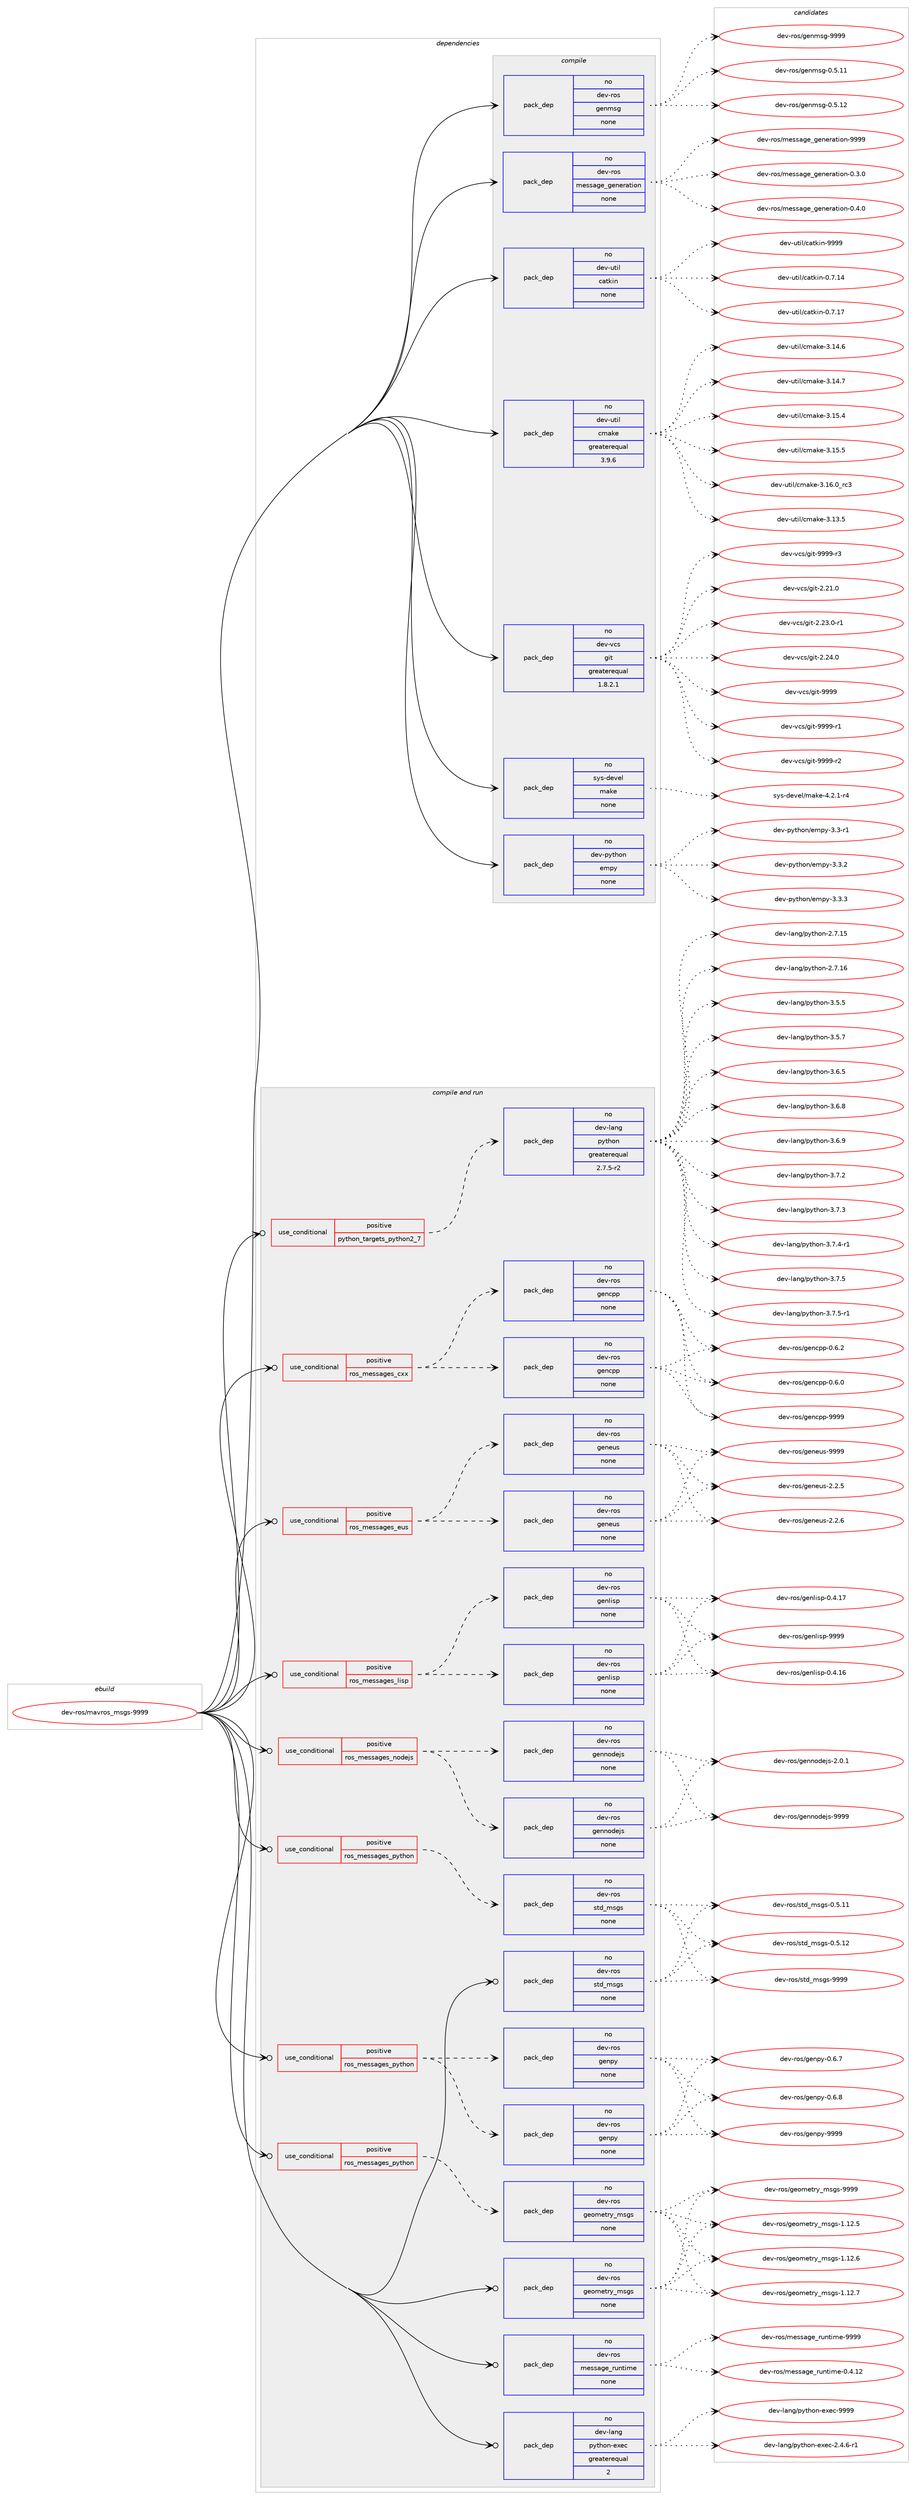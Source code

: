 digraph prolog {

# *************
# Graph options
# *************

newrank=true;
concentrate=true;
compound=true;
graph [rankdir=LR,fontname=Helvetica,fontsize=10,ranksep=1.5];#, ranksep=2.5, nodesep=0.2];
edge  [arrowhead=vee];
node  [fontname=Helvetica,fontsize=10];

# **********
# The ebuild
# **********

subgraph cluster_leftcol {
color=gray;
rank=same;
label=<<i>ebuild</i>>;
id [label="dev-ros/mavros_msgs-9999", color=red, width=4, href="../dev-ros/mavros_msgs-9999.svg"];
}

# ****************
# The dependencies
# ****************

subgraph cluster_midcol {
color=gray;
label=<<i>dependencies</i>>;
subgraph cluster_compile {
fillcolor="#eeeeee";
style=filled;
label=<<i>compile</i>>;
subgraph pack490227 {
dependency655902 [label=<<TABLE BORDER="0" CELLBORDER="1" CELLSPACING="0" CELLPADDING="4" WIDTH="220"><TR><TD ROWSPAN="6" CELLPADDING="30">pack_dep</TD></TR><TR><TD WIDTH="110">no</TD></TR><TR><TD>dev-python</TD></TR><TR><TD>empy</TD></TR><TR><TD>none</TD></TR><TR><TD></TD></TR></TABLE>>, shape=none, color=blue];
}
id:e -> dependency655902:w [weight=20,style="solid",arrowhead="vee"];
subgraph pack490228 {
dependency655903 [label=<<TABLE BORDER="0" CELLBORDER="1" CELLSPACING="0" CELLPADDING="4" WIDTH="220"><TR><TD ROWSPAN="6" CELLPADDING="30">pack_dep</TD></TR><TR><TD WIDTH="110">no</TD></TR><TR><TD>dev-ros</TD></TR><TR><TD>genmsg</TD></TR><TR><TD>none</TD></TR><TR><TD></TD></TR></TABLE>>, shape=none, color=blue];
}
id:e -> dependency655903:w [weight=20,style="solid",arrowhead="vee"];
subgraph pack490229 {
dependency655904 [label=<<TABLE BORDER="0" CELLBORDER="1" CELLSPACING="0" CELLPADDING="4" WIDTH="220"><TR><TD ROWSPAN="6" CELLPADDING="30">pack_dep</TD></TR><TR><TD WIDTH="110">no</TD></TR><TR><TD>dev-ros</TD></TR><TR><TD>message_generation</TD></TR><TR><TD>none</TD></TR><TR><TD></TD></TR></TABLE>>, shape=none, color=blue];
}
id:e -> dependency655904:w [weight=20,style="solid",arrowhead="vee"];
subgraph pack490230 {
dependency655905 [label=<<TABLE BORDER="0" CELLBORDER="1" CELLSPACING="0" CELLPADDING="4" WIDTH="220"><TR><TD ROWSPAN="6" CELLPADDING="30">pack_dep</TD></TR><TR><TD WIDTH="110">no</TD></TR><TR><TD>dev-util</TD></TR><TR><TD>catkin</TD></TR><TR><TD>none</TD></TR><TR><TD></TD></TR></TABLE>>, shape=none, color=blue];
}
id:e -> dependency655905:w [weight=20,style="solid",arrowhead="vee"];
subgraph pack490231 {
dependency655906 [label=<<TABLE BORDER="0" CELLBORDER="1" CELLSPACING="0" CELLPADDING="4" WIDTH="220"><TR><TD ROWSPAN="6" CELLPADDING="30">pack_dep</TD></TR><TR><TD WIDTH="110">no</TD></TR><TR><TD>dev-util</TD></TR><TR><TD>cmake</TD></TR><TR><TD>greaterequal</TD></TR><TR><TD>3.9.6</TD></TR></TABLE>>, shape=none, color=blue];
}
id:e -> dependency655906:w [weight=20,style="solid",arrowhead="vee"];
subgraph pack490232 {
dependency655907 [label=<<TABLE BORDER="0" CELLBORDER="1" CELLSPACING="0" CELLPADDING="4" WIDTH="220"><TR><TD ROWSPAN="6" CELLPADDING="30">pack_dep</TD></TR><TR><TD WIDTH="110">no</TD></TR><TR><TD>dev-vcs</TD></TR><TR><TD>git</TD></TR><TR><TD>greaterequal</TD></TR><TR><TD>1.8.2.1</TD></TR></TABLE>>, shape=none, color=blue];
}
id:e -> dependency655907:w [weight=20,style="solid",arrowhead="vee"];
subgraph pack490233 {
dependency655908 [label=<<TABLE BORDER="0" CELLBORDER="1" CELLSPACING="0" CELLPADDING="4" WIDTH="220"><TR><TD ROWSPAN="6" CELLPADDING="30">pack_dep</TD></TR><TR><TD WIDTH="110">no</TD></TR><TR><TD>sys-devel</TD></TR><TR><TD>make</TD></TR><TR><TD>none</TD></TR><TR><TD></TD></TR></TABLE>>, shape=none, color=blue];
}
id:e -> dependency655908:w [weight=20,style="solid",arrowhead="vee"];
}
subgraph cluster_compileandrun {
fillcolor="#eeeeee";
style=filled;
label=<<i>compile and run</i>>;
subgraph cond153769 {
dependency655909 [label=<<TABLE BORDER="0" CELLBORDER="1" CELLSPACING="0" CELLPADDING="4"><TR><TD ROWSPAN="3" CELLPADDING="10">use_conditional</TD></TR><TR><TD>positive</TD></TR><TR><TD>python_targets_python2_7</TD></TR></TABLE>>, shape=none, color=red];
subgraph pack490234 {
dependency655910 [label=<<TABLE BORDER="0" CELLBORDER="1" CELLSPACING="0" CELLPADDING="4" WIDTH="220"><TR><TD ROWSPAN="6" CELLPADDING="30">pack_dep</TD></TR><TR><TD WIDTH="110">no</TD></TR><TR><TD>dev-lang</TD></TR><TR><TD>python</TD></TR><TR><TD>greaterequal</TD></TR><TR><TD>2.7.5-r2</TD></TR></TABLE>>, shape=none, color=blue];
}
dependency655909:e -> dependency655910:w [weight=20,style="dashed",arrowhead="vee"];
}
id:e -> dependency655909:w [weight=20,style="solid",arrowhead="odotvee"];
subgraph cond153770 {
dependency655911 [label=<<TABLE BORDER="0" CELLBORDER="1" CELLSPACING="0" CELLPADDING="4"><TR><TD ROWSPAN="3" CELLPADDING="10">use_conditional</TD></TR><TR><TD>positive</TD></TR><TR><TD>ros_messages_cxx</TD></TR></TABLE>>, shape=none, color=red];
subgraph pack490235 {
dependency655912 [label=<<TABLE BORDER="0" CELLBORDER="1" CELLSPACING="0" CELLPADDING="4" WIDTH="220"><TR><TD ROWSPAN="6" CELLPADDING="30">pack_dep</TD></TR><TR><TD WIDTH="110">no</TD></TR><TR><TD>dev-ros</TD></TR><TR><TD>gencpp</TD></TR><TR><TD>none</TD></TR><TR><TD></TD></TR></TABLE>>, shape=none, color=blue];
}
dependency655911:e -> dependency655912:w [weight=20,style="dashed",arrowhead="vee"];
subgraph pack490236 {
dependency655913 [label=<<TABLE BORDER="0" CELLBORDER="1" CELLSPACING="0" CELLPADDING="4" WIDTH="220"><TR><TD ROWSPAN="6" CELLPADDING="30">pack_dep</TD></TR><TR><TD WIDTH="110">no</TD></TR><TR><TD>dev-ros</TD></TR><TR><TD>gencpp</TD></TR><TR><TD>none</TD></TR><TR><TD></TD></TR></TABLE>>, shape=none, color=blue];
}
dependency655911:e -> dependency655913:w [weight=20,style="dashed",arrowhead="vee"];
}
id:e -> dependency655911:w [weight=20,style="solid",arrowhead="odotvee"];
subgraph cond153771 {
dependency655914 [label=<<TABLE BORDER="0" CELLBORDER="1" CELLSPACING="0" CELLPADDING="4"><TR><TD ROWSPAN="3" CELLPADDING="10">use_conditional</TD></TR><TR><TD>positive</TD></TR><TR><TD>ros_messages_eus</TD></TR></TABLE>>, shape=none, color=red];
subgraph pack490237 {
dependency655915 [label=<<TABLE BORDER="0" CELLBORDER="1" CELLSPACING="0" CELLPADDING="4" WIDTH="220"><TR><TD ROWSPAN="6" CELLPADDING="30">pack_dep</TD></TR><TR><TD WIDTH="110">no</TD></TR><TR><TD>dev-ros</TD></TR><TR><TD>geneus</TD></TR><TR><TD>none</TD></TR><TR><TD></TD></TR></TABLE>>, shape=none, color=blue];
}
dependency655914:e -> dependency655915:w [weight=20,style="dashed",arrowhead="vee"];
subgraph pack490238 {
dependency655916 [label=<<TABLE BORDER="0" CELLBORDER="1" CELLSPACING="0" CELLPADDING="4" WIDTH="220"><TR><TD ROWSPAN="6" CELLPADDING="30">pack_dep</TD></TR><TR><TD WIDTH="110">no</TD></TR><TR><TD>dev-ros</TD></TR><TR><TD>geneus</TD></TR><TR><TD>none</TD></TR><TR><TD></TD></TR></TABLE>>, shape=none, color=blue];
}
dependency655914:e -> dependency655916:w [weight=20,style="dashed",arrowhead="vee"];
}
id:e -> dependency655914:w [weight=20,style="solid",arrowhead="odotvee"];
subgraph cond153772 {
dependency655917 [label=<<TABLE BORDER="0" CELLBORDER="1" CELLSPACING="0" CELLPADDING="4"><TR><TD ROWSPAN="3" CELLPADDING="10">use_conditional</TD></TR><TR><TD>positive</TD></TR><TR><TD>ros_messages_lisp</TD></TR></TABLE>>, shape=none, color=red];
subgraph pack490239 {
dependency655918 [label=<<TABLE BORDER="0" CELLBORDER="1" CELLSPACING="0" CELLPADDING="4" WIDTH="220"><TR><TD ROWSPAN="6" CELLPADDING="30">pack_dep</TD></TR><TR><TD WIDTH="110">no</TD></TR><TR><TD>dev-ros</TD></TR><TR><TD>genlisp</TD></TR><TR><TD>none</TD></TR><TR><TD></TD></TR></TABLE>>, shape=none, color=blue];
}
dependency655917:e -> dependency655918:w [weight=20,style="dashed",arrowhead="vee"];
subgraph pack490240 {
dependency655919 [label=<<TABLE BORDER="0" CELLBORDER="1" CELLSPACING="0" CELLPADDING="4" WIDTH="220"><TR><TD ROWSPAN="6" CELLPADDING="30">pack_dep</TD></TR><TR><TD WIDTH="110">no</TD></TR><TR><TD>dev-ros</TD></TR><TR><TD>genlisp</TD></TR><TR><TD>none</TD></TR><TR><TD></TD></TR></TABLE>>, shape=none, color=blue];
}
dependency655917:e -> dependency655919:w [weight=20,style="dashed",arrowhead="vee"];
}
id:e -> dependency655917:w [weight=20,style="solid",arrowhead="odotvee"];
subgraph cond153773 {
dependency655920 [label=<<TABLE BORDER="0" CELLBORDER="1" CELLSPACING="0" CELLPADDING="4"><TR><TD ROWSPAN="3" CELLPADDING="10">use_conditional</TD></TR><TR><TD>positive</TD></TR><TR><TD>ros_messages_nodejs</TD></TR></TABLE>>, shape=none, color=red];
subgraph pack490241 {
dependency655921 [label=<<TABLE BORDER="0" CELLBORDER="1" CELLSPACING="0" CELLPADDING="4" WIDTH="220"><TR><TD ROWSPAN="6" CELLPADDING="30">pack_dep</TD></TR><TR><TD WIDTH="110">no</TD></TR><TR><TD>dev-ros</TD></TR><TR><TD>gennodejs</TD></TR><TR><TD>none</TD></TR><TR><TD></TD></TR></TABLE>>, shape=none, color=blue];
}
dependency655920:e -> dependency655921:w [weight=20,style="dashed",arrowhead="vee"];
subgraph pack490242 {
dependency655922 [label=<<TABLE BORDER="0" CELLBORDER="1" CELLSPACING="0" CELLPADDING="4" WIDTH="220"><TR><TD ROWSPAN="6" CELLPADDING="30">pack_dep</TD></TR><TR><TD WIDTH="110">no</TD></TR><TR><TD>dev-ros</TD></TR><TR><TD>gennodejs</TD></TR><TR><TD>none</TD></TR><TR><TD></TD></TR></TABLE>>, shape=none, color=blue];
}
dependency655920:e -> dependency655922:w [weight=20,style="dashed",arrowhead="vee"];
}
id:e -> dependency655920:w [weight=20,style="solid",arrowhead="odotvee"];
subgraph cond153774 {
dependency655923 [label=<<TABLE BORDER="0" CELLBORDER="1" CELLSPACING="0" CELLPADDING="4"><TR><TD ROWSPAN="3" CELLPADDING="10">use_conditional</TD></TR><TR><TD>positive</TD></TR><TR><TD>ros_messages_python</TD></TR></TABLE>>, shape=none, color=red];
subgraph pack490243 {
dependency655924 [label=<<TABLE BORDER="0" CELLBORDER="1" CELLSPACING="0" CELLPADDING="4" WIDTH="220"><TR><TD ROWSPAN="6" CELLPADDING="30">pack_dep</TD></TR><TR><TD WIDTH="110">no</TD></TR><TR><TD>dev-ros</TD></TR><TR><TD>genpy</TD></TR><TR><TD>none</TD></TR><TR><TD></TD></TR></TABLE>>, shape=none, color=blue];
}
dependency655923:e -> dependency655924:w [weight=20,style="dashed",arrowhead="vee"];
subgraph pack490244 {
dependency655925 [label=<<TABLE BORDER="0" CELLBORDER="1" CELLSPACING="0" CELLPADDING="4" WIDTH="220"><TR><TD ROWSPAN="6" CELLPADDING="30">pack_dep</TD></TR><TR><TD WIDTH="110">no</TD></TR><TR><TD>dev-ros</TD></TR><TR><TD>genpy</TD></TR><TR><TD>none</TD></TR><TR><TD></TD></TR></TABLE>>, shape=none, color=blue];
}
dependency655923:e -> dependency655925:w [weight=20,style="dashed",arrowhead="vee"];
}
id:e -> dependency655923:w [weight=20,style="solid",arrowhead="odotvee"];
subgraph cond153775 {
dependency655926 [label=<<TABLE BORDER="0" CELLBORDER="1" CELLSPACING="0" CELLPADDING="4"><TR><TD ROWSPAN="3" CELLPADDING="10">use_conditional</TD></TR><TR><TD>positive</TD></TR><TR><TD>ros_messages_python</TD></TR></TABLE>>, shape=none, color=red];
subgraph pack490245 {
dependency655927 [label=<<TABLE BORDER="0" CELLBORDER="1" CELLSPACING="0" CELLPADDING="4" WIDTH="220"><TR><TD ROWSPAN="6" CELLPADDING="30">pack_dep</TD></TR><TR><TD WIDTH="110">no</TD></TR><TR><TD>dev-ros</TD></TR><TR><TD>geometry_msgs</TD></TR><TR><TD>none</TD></TR><TR><TD></TD></TR></TABLE>>, shape=none, color=blue];
}
dependency655926:e -> dependency655927:w [weight=20,style="dashed",arrowhead="vee"];
}
id:e -> dependency655926:w [weight=20,style="solid",arrowhead="odotvee"];
subgraph cond153776 {
dependency655928 [label=<<TABLE BORDER="0" CELLBORDER="1" CELLSPACING="0" CELLPADDING="4"><TR><TD ROWSPAN="3" CELLPADDING="10">use_conditional</TD></TR><TR><TD>positive</TD></TR><TR><TD>ros_messages_python</TD></TR></TABLE>>, shape=none, color=red];
subgraph pack490246 {
dependency655929 [label=<<TABLE BORDER="0" CELLBORDER="1" CELLSPACING="0" CELLPADDING="4" WIDTH="220"><TR><TD ROWSPAN="6" CELLPADDING="30">pack_dep</TD></TR><TR><TD WIDTH="110">no</TD></TR><TR><TD>dev-ros</TD></TR><TR><TD>std_msgs</TD></TR><TR><TD>none</TD></TR><TR><TD></TD></TR></TABLE>>, shape=none, color=blue];
}
dependency655928:e -> dependency655929:w [weight=20,style="dashed",arrowhead="vee"];
}
id:e -> dependency655928:w [weight=20,style="solid",arrowhead="odotvee"];
subgraph pack490247 {
dependency655930 [label=<<TABLE BORDER="0" CELLBORDER="1" CELLSPACING="0" CELLPADDING="4" WIDTH="220"><TR><TD ROWSPAN="6" CELLPADDING="30">pack_dep</TD></TR><TR><TD WIDTH="110">no</TD></TR><TR><TD>dev-lang</TD></TR><TR><TD>python-exec</TD></TR><TR><TD>greaterequal</TD></TR><TR><TD>2</TD></TR></TABLE>>, shape=none, color=blue];
}
id:e -> dependency655930:w [weight=20,style="solid",arrowhead="odotvee"];
subgraph pack490248 {
dependency655931 [label=<<TABLE BORDER="0" CELLBORDER="1" CELLSPACING="0" CELLPADDING="4" WIDTH="220"><TR><TD ROWSPAN="6" CELLPADDING="30">pack_dep</TD></TR><TR><TD WIDTH="110">no</TD></TR><TR><TD>dev-ros</TD></TR><TR><TD>geometry_msgs</TD></TR><TR><TD>none</TD></TR><TR><TD></TD></TR></TABLE>>, shape=none, color=blue];
}
id:e -> dependency655931:w [weight=20,style="solid",arrowhead="odotvee"];
subgraph pack490249 {
dependency655932 [label=<<TABLE BORDER="0" CELLBORDER="1" CELLSPACING="0" CELLPADDING="4" WIDTH="220"><TR><TD ROWSPAN="6" CELLPADDING="30">pack_dep</TD></TR><TR><TD WIDTH="110">no</TD></TR><TR><TD>dev-ros</TD></TR><TR><TD>message_runtime</TD></TR><TR><TD>none</TD></TR><TR><TD></TD></TR></TABLE>>, shape=none, color=blue];
}
id:e -> dependency655932:w [weight=20,style="solid",arrowhead="odotvee"];
subgraph pack490250 {
dependency655933 [label=<<TABLE BORDER="0" CELLBORDER="1" CELLSPACING="0" CELLPADDING="4" WIDTH="220"><TR><TD ROWSPAN="6" CELLPADDING="30">pack_dep</TD></TR><TR><TD WIDTH="110">no</TD></TR><TR><TD>dev-ros</TD></TR><TR><TD>std_msgs</TD></TR><TR><TD>none</TD></TR><TR><TD></TD></TR></TABLE>>, shape=none, color=blue];
}
id:e -> dependency655933:w [weight=20,style="solid",arrowhead="odotvee"];
}
subgraph cluster_run {
fillcolor="#eeeeee";
style=filled;
label=<<i>run</i>>;
}
}

# **************
# The candidates
# **************

subgraph cluster_choices {
rank=same;
color=gray;
label=<<i>candidates</i>>;

subgraph choice490227 {
color=black;
nodesep=1;
choice1001011184511212111610411111047101109112121455146514511449 [label="dev-python/empy-3.3-r1", color=red, width=4,href="../dev-python/empy-3.3-r1.svg"];
choice1001011184511212111610411111047101109112121455146514650 [label="dev-python/empy-3.3.2", color=red, width=4,href="../dev-python/empy-3.3.2.svg"];
choice1001011184511212111610411111047101109112121455146514651 [label="dev-python/empy-3.3.3", color=red, width=4,href="../dev-python/empy-3.3.3.svg"];
dependency655902:e -> choice1001011184511212111610411111047101109112121455146514511449:w [style=dotted,weight="100"];
dependency655902:e -> choice1001011184511212111610411111047101109112121455146514650:w [style=dotted,weight="100"];
dependency655902:e -> choice1001011184511212111610411111047101109112121455146514651:w [style=dotted,weight="100"];
}
subgraph choice490228 {
color=black;
nodesep=1;
choice100101118451141111154710310111010911510345484653464949 [label="dev-ros/genmsg-0.5.11", color=red, width=4,href="../dev-ros/genmsg-0.5.11.svg"];
choice100101118451141111154710310111010911510345484653464950 [label="dev-ros/genmsg-0.5.12", color=red, width=4,href="../dev-ros/genmsg-0.5.12.svg"];
choice10010111845114111115471031011101091151034557575757 [label="dev-ros/genmsg-9999", color=red, width=4,href="../dev-ros/genmsg-9999.svg"];
dependency655903:e -> choice100101118451141111154710310111010911510345484653464949:w [style=dotted,weight="100"];
dependency655903:e -> choice100101118451141111154710310111010911510345484653464950:w [style=dotted,weight="100"];
dependency655903:e -> choice10010111845114111115471031011101091151034557575757:w [style=dotted,weight="100"];
}
subgraph choice490229 {
color=black;
nodesep=1;
choice1001011184511411111547109101115115971031019510310111010111497116105111110454846514648 [label="dev-ros/message_generation-0.3.0", color=red, width=4,href="../dev-ros/message_generation-0.3.0.svg"];
choice1001011184511411111547109101115115971031019510310111010111497116105111110454846524648 [label="dev-ros/message_generation-0.4.0", color=red, width=4,href="../dev-ros/message_generation-0.4.0.svg"];
choice10010111845114111115471091011151159710310195103101110101114971161051111104557575757 [label="dev-ros/message_generation-9999", color=red, width=4,href="../dev-ros/message_generation-9999.svg"];
dependency655904:e -> choice1001011184511411111547109101115115971031019510310111010111497116105111110454846514648:w [style=dotted,weight="100"];
dependency655904:e -> choice1001011184511411111547109101115115971031019510310111010111497116105111110454846524648:w [style=dotted,weight="100"];
dependency655904:e -> choice10010111845114111115471091011151159710310195103101110101114971161051111104557575757:w [style=dotted,weight="100"];
}
subgraph choice490230 {
color=black;
nodesep=1;
choice1001011184511711610510847999711610710511045484655464952 [label="dev-util/catkin-0.7.14", color=red, width=4,href="../dev-util/catkin-0.7.14.svg"];
choice1001011184511711610510847999711610710511045484655464955 [label="dev-util/catkin-0.7.17", color=red, width=4,href="../dev-util/catkin-0.7.17.svg"];
choice100101118451171161051084799971161071051104557575757 [label="dev-util/catkin-9999", color=red, width=4,href="../dev-util/catkin-9999.svg"];
dependency655905:e -> choice1001011184511711610510847999711610710511045484655464952:w [style=dotted,weight="100"];
dependency655905:e -> choice1001011184511711610510847999711610710511045484655464955:w [style=dotted,weight="100"];
dependency655905:e -> choice100101118451171161051084799971161071051104557575757:w [style=dotted,weight="100"];
}
subgraph choice490231 {
color=black;
nodesep=1;
choice1001011184511711610510847991099710710145514649514653 [label="dev-util/cmake-3.13.5", color=red, width=4,href="../dev-util/cmake-3.13.5.svg"];
choice1001011184511711610510847991099710710145514649524654 [label="dev-util/cmake-3.14.6", color=red, width=4,href="../dev-util/cmake-3.14.6.svg"];
choice1001011184511711610510847991099710710145514649524655 [label="dev-util/cmake-3.14.7", color=red, width=4,href="../dev-util/cmake-3.14.7.svg"];
choice1001011184511711610510847991099710710145514649534652 [label="dev-util/cmake-3.15.4", color=red, width=4,href="../dev-util/cmake-3.15.4.svg"];
choice1001011184511711610510847991099710710145514649534653 [label="dev-util/cmake-3.15.5", color=red, width=4,href="../dev-util/cmake-3.15.5.svg"];
choice1001011184511711610510847991099710710145514649544648951149951 [label="dev-util/cmake-3.16.0_rc3", color=red, width=4,href="../dev-util/cmake-3.16.0_rc3.svg"];
dependency655906:e -> choice1001011184511711610510847991099710710145514649514653:w [style=dotted,weight="100"];
dependency655906:e -> choice1001011184511711610510847991099710710145514649524654:w [style=dotted,weight="100"];
dependency655906:e -> choice1001011184511711610510847991099710710145514649524655:w [style=dotted,weight="100"];
dependency655906:e -> choice1001011184511711610510847991099710710145514649534652:w [style=dotted,weight="100"];
dependency655906:e -> choice1001011184511711610510847991099710710145514649534653:w [style=dotted,weight="100"];
dependency655906:e -> choice1001011184511711610510847991099710710145514649544648951149951:w [style=dotted,weight="100"];
}
subgraph choice490232 {
color=black;
nodesep=1;
choice10010111845118991154710310511645504650494648 [label="dev-vcs/git-2.21.0", color=red, width=4,href="../dev-vcs/git-2.21.0.svg"];
choice100101118451189911547103105116455046505146484511449 [label="dev-vcs/git-2.23.0-r1", color=red, width=4,href="../dev-vcs/git-2.23.0-r1.svg"];
choice10010111845118991154710310511645504650524648 [label="dev-vcs/git-2.24.0", color=red, width=4,href="../dev-vcs/git-2.24.0.svg"];
choice1001011184511899115471031051164557575757 [label="dev-vcs/git-9999", color=red, width=4,href="../dev-vcs/git-9999.svg"];
choice10010111845118991154710310511645575757574511449 [label="dev-vcs/git-9999-r1", color=red, width=4,href="../dev-vcs/git-9999-r1.svg"];
choice10010111845118991154710310511645575757574511450 [label="dev-vcs/git-9999-r2", color=red, width=4,href="../dev-vcs/git-9999-r2.svg"];
choice10010111845118991154710310511645575757574511451 [label="dev-vcs/git-9999-r3", color=red, width=4,href="../dev-vcs/git-9999-r3.svg"];
dependency655907:e -> choice10010111845118991154710310511645504650494648:w [style=dotted,weight="100"];
dependency655907:e -> choice100101118451189911547103105116455046505146484511449:w [style=dotted,weight="100"];
dependency655907:e -> choice10010111845118991154710310511645504650524648:w [style=dotted,weight="100"];
dependency655907:e -> choice1001011184511899115471031051164557575757:w [style=dotted,weight="100"];
dependency655907:e -> choice10010111845118991154710310511645575757574511449:w [style=dotted,weight="100"];
dependency655907:e -> choice10010111845118991154710310511645575757574511450:w [style=dotted,weight="100"];
dependency655907:e -> choice10010111845118991154710310511645575757574511451:w [style=dotted,weight="100"];
}
subgraph choice490233 {
color=black;
nodesep=1;
choice1151211154510010111810110847109971071014552465046494511452 [label="sys-devel/make-4.2.1-r4", color=red, width=4,href="../sys-devel/make-4.2.1-r4.svg"];
dependency655908:e -> choice1151211154510010111810110847109971071014552465046494511452:w [style=dotted,weight="100"];
}
subgraph choice490234 {
color=black;
nodesep=1;
choice10010111845108971101034711212111610411111045504655464953 [label="dev-lang/python-2.7.15", color=red, width=4,href="../dev-lang/python-2.7.15.svg"];
choice10010111845108971101034711212111610411111045504655464954 [label="dev-lang/python-2.7.16", color=red, width=4,href="../dev-lang/python-2.7.16.svg"];
choice100101118451089711010347112121116104111110455146534653 [label="dev-lang/python-3.5.5", color=red, width=4,href="../dev-lang/python-3.5.5.svg"];
choice100101118451089711010347112121116104111110455146534655 [label="dev-lang/python-3.5.7", color=red, width=4,href="../dev-lang/python-3.5.7.svg"];
choice100101118451089711010347112121116104111110455146544653 [label="dev-lang/python-3.6.5", color=red, width=4,href="../dev-lang/python-3.6.5.svg"];
choice100101118451089711010347112121116104111110455146544656 [label="dev-lang/python-3.6.8", color=red, width=4,href="../dev-lang/python-3.6.8.svg"];
choice100101118451089711010347112121116104111110455146544657 [label="dev-lang/python-3.6.9", color=red, width=4,href="../dev-lang/python-3.6.9.svg"];
choice100101118451089711010347112121116104111110455146554650 [label="dev-lang/python-3.7.2", color=red, width=4,href="../dev-lang/python-3.7.2.svg"];
choice100101118451089711010347112121116104111110455146554651 [label="dev-lang/python-3.7.3", color=red, width=4,href="../dev-lang/python-3.7.3.svg"];
choice1001011184510897110103471121211161041111104551465546524511449 [label="dev-lang/python-3.7.4-r1", color=red, width=4,href="../dev-lang/python-3.7.4-r1.svg"];
choice100101118451089711010347112121116104111110455146554653 [label="dev-lang/python-3.7.5", color=red, width=4,href="../dev-lang/python-3.7.5.svg"];
choice1001011184510897110103471121211161041111104551465546534511449 [label="dev-lang/python-3.7.5-r1", color=red, width=4,href="../dev-lang/python-3.7.5-r1.svg"];
dependency655910:e -> choice10010111845108971101034711212111610411111045504655464953:w [style=dotted,weight="100"];
dependency655910:e -> choice10010111845108971101034711212111610411111045504655464954:w [style=dotted,weight="100"];
dependency655910:e -> choice100101118451089711010347112121116104111110455146534653:w [style=dotted,weight="100"];
dependency655910:e -> choice100101118451089711010347112121116104111110455146534655:w [style=dotted,weight="100"];
dependency655910:e -> choice100101118451089711010347112121116104111110455146544653:w [style=dotted,weight="100"];
dependency655910:e -> choice100101118451089711010347112121116104111110455146544656:w [style=dotted,weight="100"];
dependency655910:e -> choice100101118451089711010347112121116104111110455146544657:w [style=dotted,weight="100"];
dependency655910:e -> choice100101118451089711010347112121116104111110455146554650:w [style=dotted,weight="100"];
dependency655910:e -> choice100101118451089711010347112121116104111110455146554651:w [style=dotted,weight="100"];
dependency655910:e -> choice1001011184510897110103471121211161041111104551465546524511449:w [style=dotted,weight="100"];
dependency655910:e -> choice100101118451089711010347112121116104111110455146554653:w [style=dotted,weight="100"];
dependency655910:e -> choice1001011184510897110103471121211161041111104551465546534511449:w [style=dotted,weight="100"];
}
subgraph choice490235 {
color=black;
nodesep=1;
choice100101118451141111154710310111099112112454846544648 [label="dev-ros/gencpp-0.6.0", color=red, width=4,href="../dev-ros/gencpp-0.6.0.svg"];
choice100101118451141111154710310111099112112454846544650 [label="dev-ros/gencpp-0.6.2", color=red, width=4,href="../dev-ros/gencpp-0.6.2.svg"];
choice1001011184511411111547103101110991121124557575757 [label="dev-ros/gencpp-9999", color=red, width=4,href="../dev-ros/gencpp-9999.svg"];
dependency655912:e -> choice100101118451141111154710310111099112112454846544648:w [style=dotted,weight="100"];
dependency655912:e -> choice100101118451141111154710310111099112112454846544650:w [style=dotted,weight="100"];
dependency655912:e -> choice1001011184511411111547103101110991121124557575757:w [style=dotted,weight="100"];
}
subgraph choice490236 {
color=black;
nodesep=1;
choice100101118451141111154710310111099112112454846544648 [label="dev-ros/gencpp-0.6.0", color=red, width=4,href="../dev-ros/gencpp-0.6.0.svg"];
choice100101118451141111154710310111099112112454846544650 [label="dev-ros/gencpp-0.6.2", color=red, width=4,href="../dev-ros/gencpp-0.6.2.svg"];
choice1001011184511411111547103101110991121124557575757 [label="dev-ros/gencpp-9999", color=red, width=4,href="../dev-ros/gencpp-9999.svg"];
dependency655913:e -> choice100101118451141111154710310111099112112454846544648:w [style=dotted,weight="100"];
dependency655913:e -> choice100101118451141111154710310111099112112454846544650:w [style=dotted,weight="100"];
dependency655913:e -> choice1001011184511411111547103101110991121124557575757:w [style=dotted,weight="100"];
}
subgraph choice490237 {
color=black;
nodesep=1;
choice1001011184511411111547103101110101117115455046504653 [label="dev-ros/geneus-2.2.5", color=red, width=4,href="../dev-ros/geneus-2.2.5.svg"];
choice1001011184511411111547103101110101117115455046504654 [label="dev-ros/geneus-2.2.6", color=red, width=4,href="../dev-ros/geneus-2.2.6.svg"];
choice10010111845114111115471031011101011171154557575757 [label="dev-ros/geneus-9999", color=red, width=4,href="../dev-ros/geneus-9999.svg"];
dependency655915:e -> choice1001011184511411111547103101110101117115455046504653:w [style=dotted,weight="100"];
dependency655915:e -> choice1001011184511411111547103101110101117115455046504654:w [style=dotted,weight="100"];
dependency655915:e -> choice10010111845114111115471031011101011171154557575757:w [style=dotted,weight="100"];
}
subgraph choice490238 {
color=black;
nodesep=1;
choice1001011184511411111547103101110101117115455046504653 [label="dev-ros/geneus-2.2.5", color=red, width=4,href="../dev-ros/geneus-2.2.5.svg"];
choice1001011184511411111547103101110101117115455046504654 [label="dev-ros/geneus-2.2.6", color=red, width=4,href="../dev-ros/geneus-2.2.6.svg"];
choice10010111845114111115471031011101011171154557575757 [label="dev-ros/geneus-9999", color=red, width=4,href="../dev-ros/geneus-9999.svg"];
dependency655916:e -> choice1001011184511411111547103101110101117115455046504653:w [style=dotted,weight="100"];
dependency655916:e -> choice1001011184511411111547103101110101117115455046504654:w [style=dotted,weight="100"];
dependency655916:e -> choice10010111845114111115471031011101011171154557575757:w [style=dotted,weight="100"];
}
subgraph choice490239 {
color=black;
nodesep=1;
choice100101118451141111154710310111010810511511245484652464954 [label="dev-ros/genlisp-0.4.16", color=red, width=4,href="../dev-ros/genlisp-0.4.16.svg"];
choice100101118451141111154710310111010810511511245484652464955 [label="dev-ros/genlisp-0.4.17", color=red, width=4,href="../dev-ros/genlisp-0.4.17.svg"];
choice10010111845114111115471031011101081051151124557575757 [label="dev-ros/genlisp-9999", color=red, width=4,href="../dev-ros/genlisp-9999.svg"];
dependency655918:e -> choice100101118451141111154710310111010810511511245484652464954:w [style=dotted,weight="100"];
dependency655918:e -> choice100101118451141111154710310111010810511511245484652464955:w [style=dotted,weight="100"];
dependency655918:e -> choice10010111845114111115471031011101081051151124557575757:w [style=dotted,weight="100"];
}
subgraph choice490240 {
color=black;
nodesep=1;
choice100101118451141111154710310111010810511511245484652464954 [label="dev-ros/genlisp-0.4.16", color=red, width=4,href="../dev-ros/genlisp-0.4.16.svg"];
choice100101118451141111154710310111010810511511245484652464955 [label="dev-ros/genlisp-0.4.17", color=red, width=4,href="../dev-ros/genlisp-0.4.17.svg"];
choice10010111845114111115471031011101081051151124557575757 [label="dev-ros/genlisp-9999", color=red, width=4,href="../dev-ros/genlisp-9999.svg"];
dependency655919:e -> choice100101118451141111154710310111010810511511245484652464954:w [style=dotted,weight="100"];
dependency655919:e -> choice100101118451141111154710310111010810511511245484652464955:w [style=dotted,weight="100"];
dependency655919:e -> choice10010111845114111115471031011101081051151124557575757:w [style=dotted,weight="100"];
}
subgraph choice490241 {
color=black;
nodesep=1;
choice1001011184511411111547103101110110111100101106115455046484649 [label="dev-ros/gennodejs-2.0.1", color=red, width=4,href="../dev-ros/gennodejs-2.0.1.svg"];
choice10010111845114111115471031011101101111001011061154557575757 [label="dev-ros/gennodejs-9999", color=red, width=4,href="../dev-ros/gennodejs-9999.svg"];
dependency655921:e -> choice1001011184511411111547103101110110111100101106115455046484649:w [style=dotted,weight="100"];
dependency655921:e -> choice10010111845114111115471031011101101111001011061154557575757:w [style=dotted,weight="100"];
}
subgraph choice490242 {
color=black;
nodesep=1;
choice1001011184511411111547103101110110111100101106115455046484649 [label="dev-ros/gennodejs-2.0.1", color=red, width=4,href="../dev-ros/gennodejs-2.0.1.svg"];
choice10010111845114111115471031011101101111001011061154557575757 [label="dev-ros/gennodejs-9999", color=red, width=4,href="../dev-ros/gennodejs-9999.svg"];
dependency655922:e -> choice1001011184511411111547103101110110111100101106115455046484649:w [style=dotted,weight="100"];
dependency655922:e -> choice10010111845114111115471031011101101111001011061154557575757:w [style=dotted,weight="100"];
}
subgraph choice490243 {
color=black;
nodesep=1;
choice1001011184511411111547103101110112121454846544655 [label="dev-ros/genpy-0.6.7", color=red, width=4,href="../dev-ros/genpy-0.6.7.svg"];
choice1001011184511411111547103101110112121454846544656 [label="dev-ros/genpy-0.6.8", color=red, width=4,href="../dev-ros/genpy-0.6.8.svg"];
choice10010111845114111115471031011101121214557575757 [label="dev-ros/genpy-9999", color=red, width=4,href="../dev-ros/genpy-9999.svg"];
dependency655924:e -> choice1001011184511411111547103101110112121454846544655:w [style=dotted,weight="100"];
dependency655924:e -> choice1001011184511411111547103101110112121454846544656:w [style=dotted,weight="100"];
dependency655924:e -> choice10010111845114111115471031011101121214557575757:w [style=dotted,weight="100"];
}
subgraph choice490244 {
color=black;
nodesep=1;
choice1001011184511411111547103101110112121454846544655 [label="dev-ros/genpy-0.6.7", color=red, width=4,href="../dev-ros/genpy-0.6.7.svg"];
choice1001011184511411111547103101110112121454846544656 [label="dev-ros/genpy-0.6.8", color=red, width=4,href="../dev-ros/genpy-0.6.8.svg"];
choice10010111845114111115471031011101121214557575757 [label="dev-ros/genpy-9999", color=red, width=4,href="../dev-ros/genpy-9999.svg"];
dependency655925:e -> choice1001011184511411111547103101110112121454846544655:w [style=dotted,weight="100"];
dependency655925:e -> choice1001011184511411111547103101110112121454846544656:w [style=dotted,weight="100"];
dependency655925:e -> choice10010111845114111115471031011101121214557575757:w [style=dotted,weight="100"];
}
subgraph choice490245 {
color=black;
nodesep=1;
choice10010111845114111115471031011111091011161141219510911510311545494649504653 [label="dev-ros/geometry_msgs-1.12.5", color=red, width=4,href="../dev-ros/geometry_msgs-1.12.5.svg"];
choice10010111845114111115471031011111091011161141219510911510311545494649504654 [label="dev-ros/geometry_msgs-1.12.6", color=red, width=4,href="../dev-ros/geometry_msgs-1.12.6.svg"];
choice10010111845114111115471031011111091011161141219510911510311545494649504655 [label="dev-ros/geometry_msgs-1.12.7", color=red, width=4,href="../dev-ros/geometry_msgs-1.12.7.svg"];
choice1001011184511411111547103101111109101116114121951091151031154557575757 [label="dev-ros/geometry_msgs-9999", color=red, width=4,href="../dev-ros/geometry_msgs-9999.svg"];
dependency655927:e -> choice10010111845114111115471031011111091011161141219510911510311545494649504653:w [style=dotted,weight="100"];
dependency655927:e -> choice10010111845114111115471031011111091011161141219510911510311545494649504654:w [style=dotted,weight="100"];
dependency655927:e -> choice10010111845114111115471031011111091011161141219510911510311545494649504655:w [style=dotted,weight="100"];
dependency655927:e -> choice1001011184511411111547103101111109101116114121951091151031154557575757:w [style=dotted,weight="100"];
}
subgraph choice490246 {
color=black;
nodesep=1;
choice10010111845114111115471151161009510911510311545484653464949 [label="dev-ros/std_msgs-0.5.11", color=red, width=4,href="../dev-ros/std_msgs-0.5.11.svg"];
choice10010111845114111115471151161009510911510311545484653464950 [label="dev-ros/std_msgs-0.5.12", color=red, width=4,href="../dev-ros/std_msgs-0.5.12.svg"];
choice1001011184511411111547115116100951091151031154557575757 [label="dev-ros/std_msgs-9999", color=red, width=4,href="../dev-ros/std_msgs-9999.svg"];
dependency655929:e -> choice10010111845114111115471151161009510911510311545484653464949:w [style=dotted,weight="100"];
dependency655929:e -> choice10010111845114111115471151161009510911510311545484653464950:w [style=dotted,weight="100"];
dependency655929:e -> choice1001011184511411111547115116100951091151031154557575757:w [style=dotted,weight="100"];
}
subgraph choice490247 {
color=black;
nodesep=1;
choice10010111845108971101034711212111610411111045101120101994550465246544511449 [label="dev-lang/python-exec-2.4.6-r1", color=red, width=4,href="../dev-lang/python-exec-2.4.6-r1.svg"];
choice10010111845108971101034711212111610411111045101120101994557575757 [label="dev-lang/python-exec-9999", color=red, width=4,href="../dev-lang/python-exec-9999.svg"];
dependency655930:e -> choice10010111845108971101034711212111610411111045101120101994550465246544511449:w [style=dotted,weight="100"];
dependency655930:e -> choice10010111845108971101034711212111610411111045101120101994557575757:w [style=dotted,weight="100"];
}
subgraph choice490248 {
color=black;
nodesep=1;
choice10010111845114111115471031011111091011161141219510911510311545494649504653 [label="dev-ros/geometry_msgs-1.12.5", color=red, width=4,href="../dev-ros/geometry_msgs-1.12.5.svg"];
choice10010111845114111115471031011111091011161141219510911510311545494649504654 [label="dev-ros/geometry_msgs-1.12.6", color=red, width=4,href="../dev-ros/geometry_msgs-1.12.6.svg"];
choice10010111845114111115471031011111091011161141219510911510311545494649504655 [label="dev-ros/geometry_msgs-1.12.7", color=red, width=4,href="../dev-ros/geometry_msgs-1.12.7.svg"];
choice1001011184511411111547103101111109101116114121951091151031154557575757 [label="dev-ros/geometry_msgs-9999", color=red, width=4,href="../dev-ros/geometry_msgs-9999.svg"];
dependency655931:e -> choice10010111845114111115471031011111091011161141219510911510311545494649504653:w [style=dotted,weight="100"];
dependency655931:e -> choice10010111845114111115471031011111091011161141219510911510311545494649504654:w [style=dotted,weight="100"];
dependency655931:e -> choice10010111845114111115471031011111091011161141219510911510311545494649504655:w [style=dotted,weight="100"];
dependency655931:e -> choice1001011184511411111547103101111109101116114121951091151031154557575757:w [style=dotted,weight="100"];
}
subgraph choice490249 {
color=black;
nodesep=1;
choice1001011184511411111547109101115115971031019511411711011610510910145484652464950 [label="dev-ros/message_runtime-0.4.12", color=red, width=4,href="../dev-ros/message_runtime-0.4.12.svg"];
choice100101118451141111154710910111511597103101951141171101161051091014557575757 [label="dev-ros/message_runtime-9999", color=red, width=4,href="../dev-ros/message_runtime-9999.svg"];
dependency655932:e -> choice1001011184511411111547109101115115971031019511411711011610510910145484652464950:w [style=dotted,weight="100"];
dependency655932:e -> choice100101118451141111154710910111511597103101951141171101161051091014557575757:w [style=dotted,weight="100"];
}
subgraph choice490250 {
color=black;
nodesep=1;
choice10010111845114111115471151161009510911510311545484653464949 [label="dev-ros/std_msgs-0.5.11", color=red, width=4,href="../dev-ros/std_msgs-0.5.11.svg"];
choice10010111845114111115471151161009510911510311545484653464950 [label="dev-ros/std_msgs-0.5.12", color=red, width=4,href="../dev-ros/std_msgs-0.5.12.svg"];
choice1001011184511411111547115116100951091151031154557575757 [label="dev-ros/std_msgs-9999", color=red, width=4,href="../dev-ros/std_msgs-9999.svg"];
dependency655933:e -> choice10010111845114111115471151161009510911510311545484653464949:w [style=dotted,weight="100"];
dependency655933:e -> choice10010111845114111115471151161009510911510311545484653464950:w [style=dotted,weight="100"];
dependency655933:e -> choice1001011184511411111547115116100951091151031154557575757:w [style=dotted,weight="100"];
}
}

}
